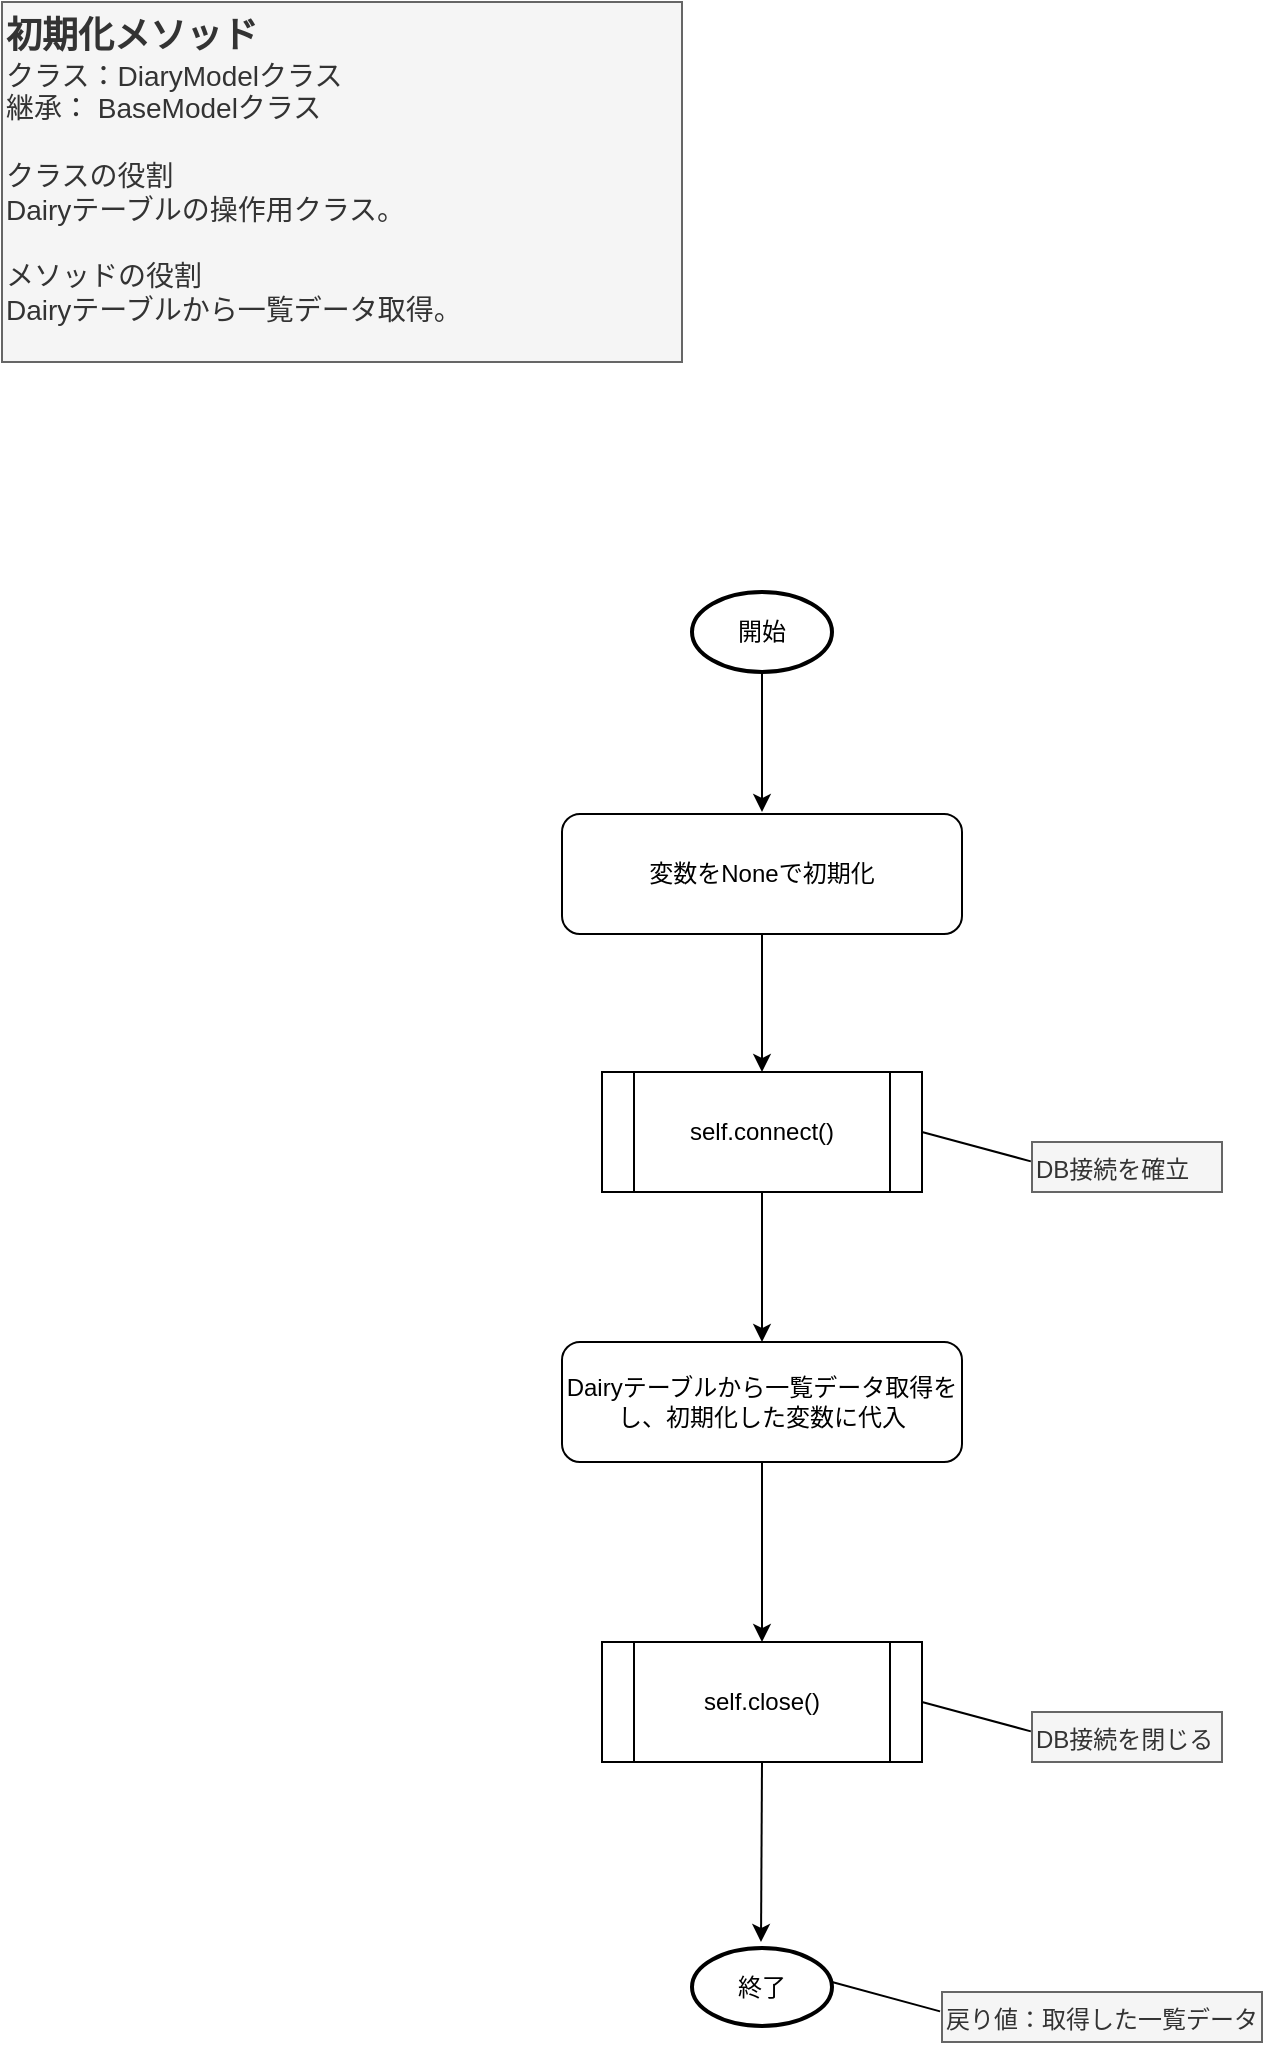 <mxfile version="24.2.5" type="device">
  <diagram id="p3_AFmmiRs9ltn2NUt0f" name="get_all(DiaryModelクラス)">
    <mxGraphModel dx="1036" dy="606" grid="1" gridSize="10" guides="1" tooltips="1" connect="1" arrows="1" fold="1" page="1" pageScale="1" pageWidth="827" pageHeight="1169" math="0" shadow="0">
      <root>
        <mxCell id="0" />
        <mxCell id="1" parent="0" />
        <mxCell id="Mo3wTbmHzz3XNZ9_9kQ--22" value="" style="edgeStyle=orthogonalEdgeStyle;rounded=0;orthogonalLoop=1;jettySize=auto;html=1;" parent="1" source="Mo3wTbmHzz3XNZ9_9kQ--2" edge="1">
          <mxGeometry relative="1" as="geometry">
            <mxPoint x="400" y="425" as="targetPoint" />
          </mxGeometry>
        </mxCell>
        <mxCell id="Mo3wTbmHzz3XNZ9_9kQ--2" value="開始" style="strokeWidth=2;html=1;shape=mxgraph.flowchart.start_1;whiteSpace=wrap;" parent="1" vertex="1">
          <mxGeometry x="365" y="315" width="70" height="40" as="geometry" />
        </mxCell>
        <mxCell id="Mo3wTbmHzz3XNZ9_9kQ--23" value="" style="edgeStyle=orthogonalEdgeStyle;rounded=0;orthogonalLoop=1;jettySize=auto;html=1;" parent="1" edge="1">
          <mxGeometry relative="1" as="geometry">
            <mxPoint x="400" y="485" as="sourcePoint" />
            <mxPoint x="400" y="555" as="targetPoint" />
          </mxGeometry>
        </mxCell>
        <mxCell id="n2LZ5gIZD89XffDAsdNL-1" value="&lt;b style=&quot;&quot;&gt;&lt;font style=&quot;&quot;&gt;&lt;font style=&quot;font-size: 18px;&quot;&gt;初期化メソッド&lt;/font&gt;&lt;/font&gt;&lt;/b&gt;&lt;div&gt;&lt;font style=&quot;font-size: 14px;&quot;&gt;クラス：DiaryModelクラス&lt;/font&gt;&lt;/div&gt;&lt;div&gt;&lt;div style=&quot;font-size: 14px;&quot;&gt;&lt;font style=&quot;font-size: 14px;&quot;&gt;継承： BaseModelクラス&lt;/font&gt;&lt;/div&gt;&lt;/div&gt;&lt;div style=&quot;font-size: 14px;&quot;&gt;&lt;font style=&quot;font-size: 14px;&quot;&gt;&lt;br&gt;&lt;/font&gt;&lt;/div&gt;&lt;div style=&quot;font-size: 14px;&quot;&gt;&lt;font style=&quot;font-size: 14px;&quot;&gt;クラスの役割&lt;/font&gt;&lt;/div&gt;&lt;div style=&quot;font-size: 14px;&quot;&gt;&lt;font style=&quot;font-size: 14px;&quot;&gt;Dairyテーブルの操作用クラス。&lt;/font&gt;&lt;/div&gt;&lt;div style=&quot;font-size: 14px;&quot;&gt;&lt;font style=&quot;font-size: 14px;&quot;&gt;&lt;br&gt;&lt;/font&gt;&lt;/div&gt;&lt;div style=&quot;font-size: 14px;&quot;&gt;&lt;font style=&quot;font-size: 14px;&quot;&gt;メソッドの役割&lt;/font&gt;&lt;/div&gt;&lt;div style=&quot;font-size: 14px;&quot;&gt;&lt;font style=&quot;font-size: 14px;&quot;&gt;Dairyテーブルから一覧データ取得。&lt;/font&gt;&lt;/div&gt;" style="text;html=1;align=left;verticalAlign=top;whiteSpace=wrap;rounded=0;fillColor=#f5f5f5;fontColor=#333333;strokeColor=#666666;" parent="1" vertex="1">
          <mxGeometry x="20" y="20" width="340" height="180" as="geometry" />
        </mxCell>
        <mxCell id="n2LZ5gIZD89XffDAsdNL-2" value="変数をNoneで初期化" style="rounded=1;whiteSpace=wrap;html=1;" parent="1" vertex="1">
          <mxGeometry x="300" y="426" width="200" height="60" as="geometry" />
        </mxCell>
        <mxCell id="c6J2E1PBe4xBJ-rvOWvV-9" value="" style="edgeStyle=orthogonalEdgeStyle;rounded=0;orthogonalLoop=1;jettySize=auto;html=1;" parent="1" source="n2LZ5gIZD89XffDAsdNL-3" target="c6J2E1PBe4xBJ-rvOWvV-8" edge="1">
          <mxGeometry relative="1" as="geometry" />
        </mxCell>
        <mxCell id="n2LZ5gIZD89XffDAsdNL-3" value="self.connect()" style="shape=process;whiteSpace=wrap;html=1;backgroundOutline=1;" parent="1" vertex="1">
          <mxGeometry x="320" y="555" width="160" height="60" as="geometry" />
        </mxCell>
        <mxCell id="c6J2E1PBe4xBJ-rvOWvV-1" style="rounded=0;orthogonalLoop=1;jettySize=auto;html=1;entryX=1;entryY=0.5;entryDx=0;entryDy=0;exitX=-0.006;exitY=0.387;exitDx=0;exitDy=0;exitPerimeter=0;endArrow=none;endFill=0;" parent="1" source="c6J2E1PBe4xBJ-rvOWvV-2" edge="1">
          <mxGeometry relative="1" as="geometry">
            <mxPoint x="480" y="585" as="targetPoint" />
          </mxGeometry>
        </mxCell>
        <mxCell id="c6J2E1PBe4xBJ-rvOWvV-2" value="DB接続を確立" style="text;html=1;align=left;verticalAlign=top;whiteSpace=wrap;rounded=0;fillColor=#f5f5f5;fontColor=#333333;strokeColor=#666666;" parent="1" vertex="1">
          <mxGeometry x="535" y="590" width="95" height="25" as="geometry" />
        </mxCell>
        <mxCell id="c6J2E1PBe4xBJ-rvOWvV-3" value="self.close()" style="shape=process;whiteSpace=wrap;html=1;backgroundOutline=1;" parent="1" vertex="1">
          <mxGeometry x="320" y="840" width="160" height="60" as="geometry" />
        </mxCell>
        <mxCell id="c6J2E1PBe4xBJ-rvOWvV-4" style="rounded=0;orthogonalLoop=1;jettySize=auto;html=1;entryX=1;entryY=0.5;entryDx=0;entryDy=0;exitX=-0.006;exitY=0.387;exitDx=0;exitDy=0;exitPerimeter=0;endArrow=none;endFill=0;" parent="1" source="c6J2E1PBe4xBJ-rvOWvV-5" edge="1">
          <mxGeometry relative="1" as="geometry">
            <mxPoint x="480" y="870" as="targetPoint" />
          </mxGeometry>
        </mxCell>
        <mxCell id="c6J2E1PBe4xBJ-rvOWvV-5" value="DB接続を閉じる" style="text;html=1;align=left;verticalAlign=top;whiteSpace=wrap;rounded=0;fillColor=#f5f5f5;fontColor=#333333;strokeColor=#666666;" parent="1" vertex="1">
          <mxGeometry x="535" y="875" width="95" height="25" as="geometry" />
        </mxCell>
        <mxCell id="c6J2E1PBe4xBJ-rvOWvV-6" value="" style="edgeStyle=orthogonalEdgeStyle;rounded=0;orthogonalLoop=1;jettySize=auto;html=1;exitX=0.5;exitY=1;exitDx=0;exitDy=0;" parent="1" source="c6J2E1PBe4xBJ-rvOWvV-3" edge="1">
          <mxGeometry relative="1" as="geometry">
            <mxPoint x="399.5" y="910" as="sourcePoint" />
            <mxPoint x="399.5" y="990" as="targetPoint" />
          </mxGeometry>
        </mxCell>
        <mxCell id="c6J2E1PBe4xBJ-rvOWvV-7" value="終了" style="strokeWidth=2;html=1;shape=mxgraph.flowchart.start_1;whiteSpace=wrap;" parent="1" vertex="1">
          <mxGeometry x="365" y="993" width="70" height="39" as="geometry" />
        </mxCell>
        <mxCell id="c6J2E1PBe4xBJ-rvOWvV-10" value="" style="edgeStyle=orthogonalEdgeStyle;rounded=0;orthogonalLoop=1;jettySize=auto;html=1;" parent="1" source="c6J2E1PBe4xBJ-rvOWvV-8" target="c6J2E1PBe4xBJ-rvOWvV-3" edge="1">
          <mxGeometry relative="1" as="geometry" />
        </mxCell>
        <mxCell id="c6J2E1PBe4xBJ-rvOWvV-8" value="Dairyテーブルから一覧データ取得をし、&lt;span style=&quot;background-color: initial;&quot;&gt;初期化した変数に代入&lt;/span&gt;" style="rounded=1;whiteSpace=wrap;html=1;" parent="1" vertex="1">
          <mxGeometry x="300" y="690" width="200" height="60" as="geometry" />
        </mxCell>
        <mxCell id="c6J2E1PBe4xBJ-rvOWvV-11" style="rounded=0;orthogonalLoop=1;jettySize=auto;html=1;entryX=1;entryY=0.5;entryDx=0;entryDy=0;exitX=-0.006;exitY=0.387;exitDx=0;exitDy=0;exitPerimeter=0;endArrow=none;endFill=0;" parent="1" source="c6J2E1PBe4xBJ-rvOWvV-12" edge="1">
          <mxGeometry relative="1" as="geometry">
            <mxPoint x="435" y="1010" as="targetPoint" />
          </mxGeometry>
        </mxCell>
        <mxCell id="c6J2E1PBe4xBJ-rvOWvV-12" value="戻り値：取得した一覧データ" style="text;html=1;align=left;verticalAlign=top;whiteSpace=wrap;rounded=0;fillColor=#f5f5f5;fontColor=#333333;strokeColor=#666666;" parent="1" vertex="1">
          <mxGeometry x="490" y="1015" width="160" height="25" as="geometry" />
        </mxCell>
      </root>
    </mxGraphModel>
  </diagram>
</mxfile>
